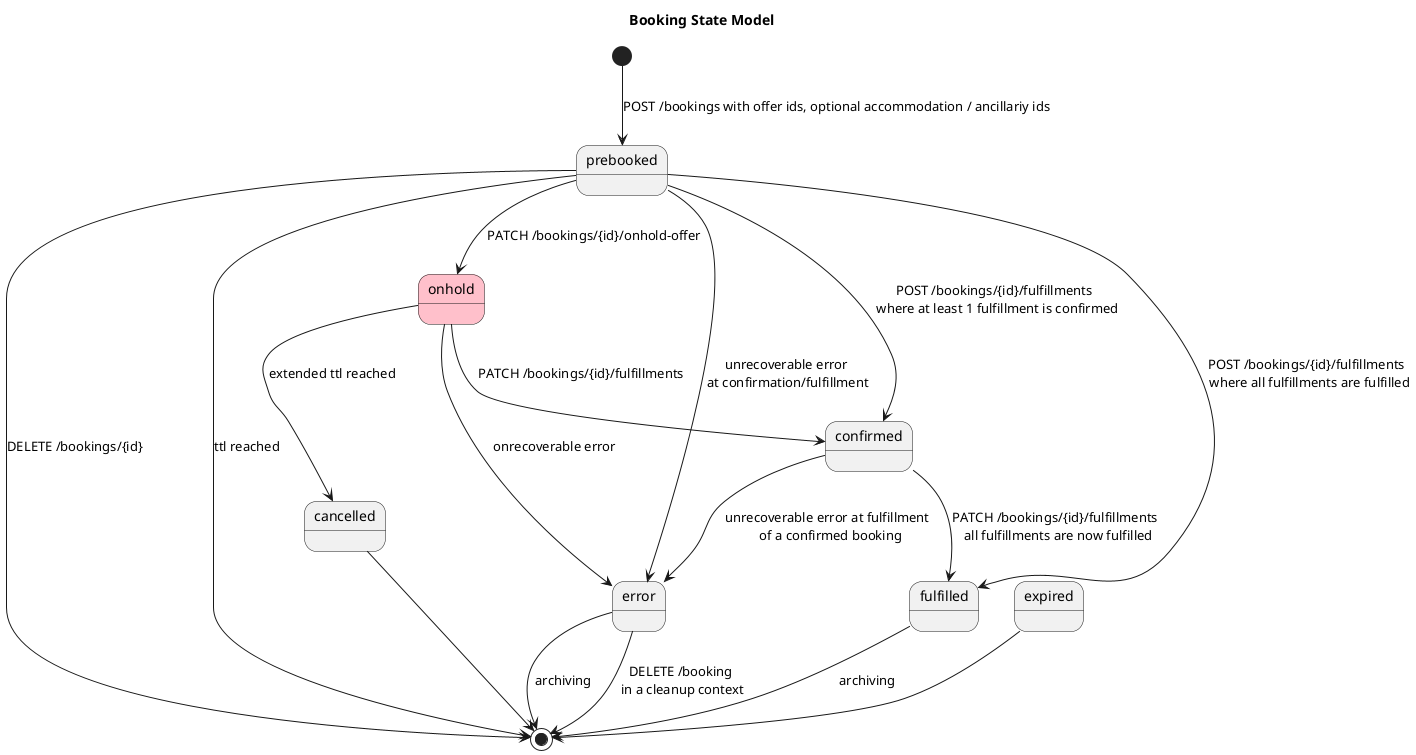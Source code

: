 @startuml

title "Booking State Model"

state onhold #pink

[*] --> prebooked : POST /bookings with offer ids, optional accommodation / ancillariy ids
prebooked --> confirmed: POST /bookings/{id}/fulfillments \n where at least 1 fulfillment is confirmed
prebooked --> [*]: DELETE /bookings/{id}
prebooked --> [*]: ttl reached
prebooked --> error: unrecoverable error \nat confirmation/fulfillment
prebooked --> fulfilled: POST /bookings/{id}/fulfillments \n where all fulfillments are fulfilled
prebooked --> onhold: PATCH /bookings/{id}/onhold-offer
onhold --> confirmed: PATCH /bookings/{id}/fulfillments
onhold --> cancelled: extended ttl reached
cancelled --> [*]
onhold --> error: onrecoverable error 
expired --> [*]
confirmed --> fulfilled: PATCH /bookings/{id}/fulfillments \n all fulfillments are now fulfilled
confirmed --> error: unrecoverable error at fulfillment \n of a confirmed booking
fulfilled --> [*] : archiving
error --> [*] : DELETE /booking \nin a cleanup context
error --> [*] : archiving

@enduml